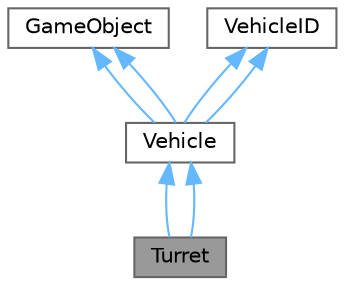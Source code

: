 digraph "Turret"
{
 // LATEX_PDF_SIZE
  bgcolor="transparent";
  edge [fontname=Helvetica,fontsize=10,labelfontname=Helvetica,labelfontsize=10];
  node [fontname=Helvetica,fontsize=10,shape=box,height=0.2,width=0.4];
  Node1 [id="Node000001",label="Turret",height=0.2,width=0.4,color="gray40", fillcolor="grey60", style="filled", fontcolor="black",tooltip=" "];
  Node2 -> Node1 [id="edge1_Node000001_Node000002",dir="back",color="steelblue1",style="solid",tooltip=" "];
  Node2 [id="Node000002",label="Vehicle",height=0.2,width=0.4,color="gray40", fillcolor="white", style="filled",URL="$class_vehicle.html",tooltip=" "];
  Node3 -> Node2 [id="edge2_Node000002_Node000003",dir="back",color="steelblue1",style="solid",tooltip=" "];
  Node3 [id="Node000003",label="GameObject",height=0.2,width=0.4,color="gray40", fillcolor="white", style="filled",URL="$class_game_object.html",tooltip=" "];
  Node4 -> Node2 [id="edge3_Node000002_Node000004",dir="back",color="steelblue1",style="solid",tooltip=" "];
  Node4 [id="Node000004",label="VehicleID",height=0.2,width=0.4,color="gray40", fillcolor="white", style="filled",URL="$class_vehicle_i_d.html",tooltip=" "];
  Node3 -> Node2 [id="edge4_Node000002_Node000003",dir="back",color="steelblue1",style="solid",tooltip=" "];
  Node4 -> Node2 [id="edge5_Node000002_Node000004",dir="back",color="steelblue1",style="solid",tooltip=" "];
  Node2 -> Node1 [id="edge6_Node000001_Node000002",dir="back",color="steelblue1",style="solid",tooltip=" "];
}

